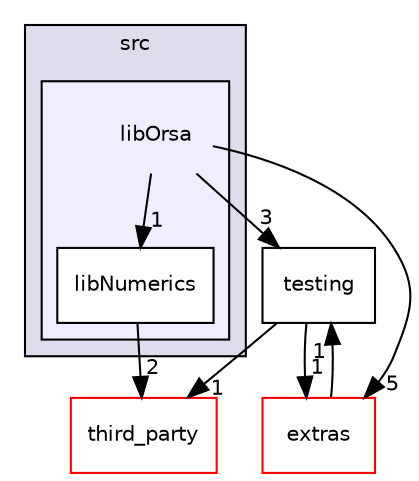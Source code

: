 digraph "src/third_party/orsa-fundamental_1.0/src/libOrsa" {
  compound=true
  node [ fontsize="10", fontname="Helvetica"];
  edge [ labelfontsize="10", labelfontname="Helvetica"];
  subgraph clusterdir_54d8ad77591c48ad1d4550f250508655 {
    graph [ bgcolor="#ddddee", pencolor="black", label="src" fontname="Helvetica", fontsize="10", URL="dir_54d8ad77591c48ad1d4550f250508655.html"]
  subgraph clusterdir_71f19c5c742a2e99bd24c6f780db6125 {
    graph [ bgcolor="#eeeeff", pencolor="black", label="" URL="dir_71f19c5c742a2e99bd24c6f780db6125.html"];
    dir_71f19c5c742a2e99bd24c6f780db6125 [shape=plaintext label="libOrsa"];
    dir_994f68efe243450d2bb6bc78fd21ee9c [shape=box label="libNumerics" color="black" fillcolor="white" style="filled" URL="dir_994f68efe243450d2bb6bc78fd21ee9c.html"];
  }
  }
  dir_d2857a8c39923ae6d1791e6162855108 [shape=box label="testing" URL="dir_d2857a8c39923ae6d1791e6162855108.html"];
  dir_4a27f9e785ec53a1db7bb603f435ba9e [shape=box label="third_party" fillcolor="white" style="filled" color="red" URL="dir_4a27f9e785ec53a1db7bb603f435ba9e.html"];
  dir_01fbf893a95991415cb660355a93b011 [shape=box label="extras" fillcolor="white" style="filled" color="red" URL="dir_01fbf893a95991415cb660355a93b011.html"];
  dir_71f19c5c742a2e99bd24c6f780db6125->dir_d2857a8c39923ae6d1791e6162855108 [headlabel="3", labeldistance=1.5 headhref="dir_000015_000022.html"];
  dir_71f19c5c742a2e99bd24c6f780db6125->dir_01fbf893a95991415cb660355a93b011 [headlabel="5", labeldistance=1.5 headhref="dir_000015_000016.html"];
  dir_71f19c5c742a2e99bd24c6f780db6125->dir_994f68efe243450d2bb6bc78fd21ee9c [headlabel="1", labeldistance=1.5 headhref="dir_000015_000020.html"];
  dir_d2857a8c39923ae6d1791e6162855108->dir_4a27f9e785ec53a1db7bb603f435ba9e [headlabel="1", labeldistance=1.5 headhref="dir_000022_000023.html"];
  dir_d2857a8c39923ae6d1791e6162855108->dir_01fbf893a95991415cb660355a93b011 [headlabel="1", labeldistance=1.5 headhref="dir_000022_000016.html"];
  dir_01fbf893a95991415cb660355a93b011->dir_d2857a8c39923ae6d1791e6162855108 [headlabel="1", labeldistance=1.5 headhref="dir_000016_000022.html"];
  dir_994f68efe243450d2bb6bc78fd21ee9c->dir_4a27f9e785ec53a1db7bb603f435ba9e [headlabel="2", labeldistance=1.5 headhref="dir_000020_000023.html"];
}
